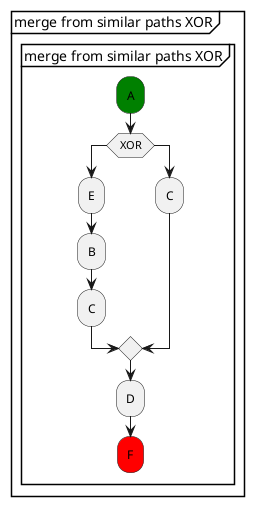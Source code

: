 @startuml
partition "merge from similar paths XOR" {
    group "merge from similar paths XOR"
        #green:A;
        switch (XOR)
            case ()
                :E;
                :B;
                :C;
            case ()
                :C;
        endswitch
        :D;
        #red:F;
    end group
}
@enduml
